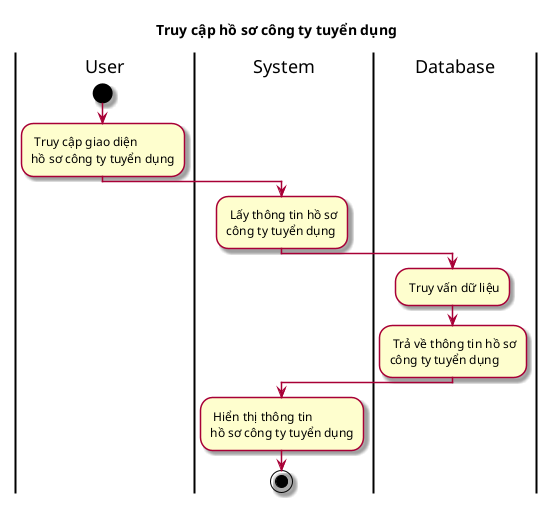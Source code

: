 @startuml ActTruyCapHoSoCongTyTuyenDung

skin rose
title Truy cập hồ sơ công ty tuyển dụng

|User|
start
: Truy cập giao diện\nhồ sơ công ty tuyển dụng;
|System|
: Lấy thông tin hồ sơ\ncông ty tuyển dụng;
|Database|
: Truy vấn dữ liệu;
: Trả về thông tin hồ sơ\ncông ty tuyển dụng;
|System|
: Hiển thị thông tin\nhồ sơ công ty tuyển dụng;
stop

@enduml